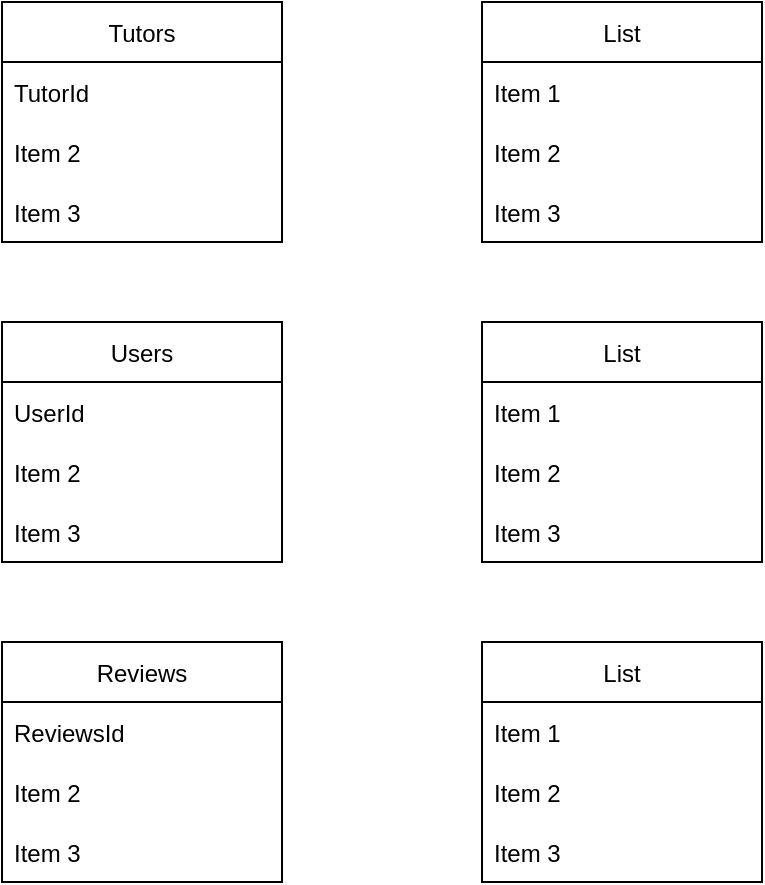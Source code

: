 <mxfile version="20.0.4" type="github">
  <diagram id="6_YGwdqM3VS4p5M6uRab" name="Page-1">
    <mxGraphModel dx="1422" dy="762" grid="1" gridSize="10" guides="1" tooltips="1" connect="1" arrows="1" fold="1" page="1" pageScale="1" pageWidth="850" pageHeight="1100" math="0" shadow="0">
      <root>
        <mxCell id="0" />
        <mxCell id="1" parent="0" />
        <mxCell id="nsvMFcYfqRVPoaCskRs0-2" value="Tutors" style="swimlane;fontStyle=0;childLayout=stackLayout;horizontal=1;startSize=30;horizontalStack=0;resizeParent=1;resizeParentMax=0;resizeLast=0;collapsible=1;marginBottom=0;" vertex="1" parent="1">
          <mxGeometry x="80" y="40" width="140" height="120" as="geometry" />
        </mxCell>
        <mxCell id="nsvMFcYfqRVPoaCskRs0-3" value="TutorId" style="text;strokeColor=none;fillColor=none;align=left;verticalAlign=middle;spacingLeft=4;spacingRight=4;overflow=hidden;points=[[0,0.5],[1,0.5]];portConstraint=eastwest;rotatable=0;" vertex="1" parent="nsvMFcYfqRVPoaCskRs0-2">
          <mxGeometry y="30" width="140" height="30" as="geometry" />
        </mxCell>
        <mxCell id="nsvMFcYfqRVPoaCskRs0-4" value="Item 2" style="text;strokeColor=none;fillColor=none;align=left;verticalAlign=middle;spacingLeft=4;spacingRight=4;overflow=hidden;points=[[0,0.5],[1,0.5]];portConstraint=eastwest;rotatable=0;" vertex="1" parent="nsvMFcYfqRVPoaCskRs0-2">
          <mxGeometry y="60" width="140" height="30" as="geometry" />
        </mxCell>
        <mxCell id="nsvMFcYfqRVPoaCskRs0-5" value="Item 3" style="text;strokeColor=none;fillColor=none;align=left;verticalAlign=middle;spacingLeft=4;spacingRight=4;overflow=hidden;points=[[0,0.5],[1,0.5]];portConstraint=eastwest;rotatable=0;" vertex="1" parent="nsvMFcYfqRVPoaCskRs0-2">
          <mxGeometry y="90" width="140" height="30" as="geometry" />
        </mxCell>
        <mxCell id="nsvMFcYfqRVPoaCskRs0-6" value="Users" style="swimlane;fontStyle=0;childLayout=stackLayout;horizontal=1;startSize=30;horizontalStack=0;resizeParent=1;resizeParentMax=0;resizeLast=0;collapsible=1;marginBottom=0;" vertex="1" parent="1">
          <mxGeometry x="80" y="200" width="140" height="120" as="geometry" />
        </mxCell>
        <mxCell id="nsvMFcYfqRVPoaCskRs0-7" value="UserId" style="text;strokeColor=none;fillColor=none;align=left;verticalAlign=middle;spacingLeft=4;spacingRight=4;overflow=hidden;points=[[0,0.5],[1,0.5]];portConstraint=eastwest;rotatable=0;" vertex="1" parent="nsvMFcYfqRVPoaCskRs0-6">
          <mxGeometry y="30" width="140" height="30" as="geometry" />
        </mxCell>
        <mxCell id="nsvMFcYfqRVPoaCskRs0-8" value="Item 2" style="text;strokeColor=none;fillColor=none;align=left;verticalAlign=middle;spacingLeft=4;spacingRight=4;overflow=hidden;points=[[0,0.5],[1,0.5]];portConstraint=eastwest;rotatable=0;" vertex="1" parent="nsvMFcYfqRVPoaCskRs0-6">
          <mxGeometry y="60" width="140" height="30" as="geometry" />
        </mxCell>
        <mxCell id="nsvMFcYfqRVPoaCskRs0-9" value="Item 3" style="text;strokeColor=none;fillColor=none;align=left;verticalAlign=middle;spacingLeft=4;spacingRight=4;overflow=hidden;points=[[0,0.5],[1,0.5]];portConstraint=eastwest;rotatable=0;" vertex="1" parent="nsvMFcYfqRVPoaCskRs0-6">
          <mxGeometry y="90" width="140" height="30" as="geometry" />
        </mxCell>
        <mxCell id="nsvMFcYfqRVPoaCskRs0-10" value="Reviews" style="swimlane;fontStyle=0;childLayout=stackLayout;horizontal=1;startSize=30;horizontalStack=0;resizeParent=1;resizeParentMax=0;resizeLast=0;collapsible=1;marginBottom=0;" vertex="1" parent="1">
          <mxGeometry x="80" y="360" width="140" height="120" as="geometry" />
        </mxCell>
        <mxCell id="nsvMFcYfqRVPoaCskRs0-11" value="ReviewsId" style="text;strokeColor=none;fillColor=none;align=left;verticalAlign=middle;spacingLeft=4;spacingRight=4;overflow=hidden;points=[[0,0.5],[1,0.5]];portConstraint=eastwest;rotatable=0;" vertex="1" parent="nsvMFcYfqRVPoaCskRs0-10">
          <mxGeometry y="30" width="140" height="30" as="geometry" />
        </mxCell>
        <mxCell id="nsvMFcYfqRVPoaCskRs0-12" value="Item 2" style="text;strokeColor=none;fillColor=none;align=left;verticalAlign=middle;spacingLeft=4;spacingRight=4;overflow=hidden;points=[[0,0.5],[1,0.5]];portConstraint=eastwest;rotatable=0;" vertex="1" parent="nsvMFcYfqRVPoaCskRs0-10">
          <mxGeometry y="60" width="140" height="30" as="geometry" />
        </mxCell>
        <mxCell id="nsvMFcYfqRVPoaCskRs0-13" value="Item 3" style="text;strokeColor=none;fillColor=none;align=left;verticalAlign=middle;spacingLeft=4;spacingRight=4;overflow=hidden;points=[[0,0.5],[1,0.5]];portConstraint=eastwest;rotatable=0;" vertex="1" parent="nsvMFcYfqRVPoaCskRs0-10">
          <mxGeometry y="90" width="140" height="30" as="geometry" />
        </mxCell>
        <mxCell id="nsvMFcYfqRVPoaCskRs0-14" value="List" style="swimlane;fontStyle=0;childLayout=stackLayout;horizontal=1;startSize=30;horizontalStack=0;resizeParent=1;resizeParentMax=0;resizeLast=0;collapsible=1;marginBottom=0;" vertex="1" parent="1">
          <mxGeometry x="320" y="40" width="140" height="120" as="geometry" />
        </mxCell>
        <mxCell id="nsvMFcYfqRVPoaCskRs0-15" value="Item 1" style="text;strokeColor=none;fillColor=none;align=left;verticalAlign=middle;spacingLeft=4;spacingRight=4;overflow=hidden;points=[[0,0.5],[1,0.5]];portConstraint=eastwest;rotatable=0;" vertex="1" parent="nsvMFcYfqRVPoaCskRs0-14">
          <mxGeometry y="30" width="140" height="30" as="geometry" />
        </mxCell>
        <mxCell id="nsvMFcYfqRVPoaCskRs0-16" value="Item 2" style="text;strokeColor=none;fillColor=none;align=left;verticalAlign=middle;spacingLeft=4;spacingRight=4;overflow=hidden;points=[[0,0.5],[1,0.5]];portConstraint=eastwest;rotatable=0;" vertex="1" parent="nsvMFcYfqRVPoaCskRs0-14">
          <mxGeometry y="60" width="140" height="30" as="geometry" />
        </mxCell>
        <mxCell id="nsvMFcYfqRVPoaCskRs0-17" value="Item 3" style="text;strokeColor=none;fillColor=none;align=left;verticalAlign=middle;spacingLeft=4;spacingRight=4;overflow=hidden;points=[[0,0.5],[1,0.5]];portConstraint=eastwest;rotatable=0;" vertex="1" parent="nsvMFcYfqRVPoaCskRs0-14">
          <mxGeometry y="90" width="140" height="30" as="geometry" />
        </mxCell>
        <mxCell id="nsvMFcYfqRVPoaCskRs0-18" value="List" style="swimlane;fontStyle=0;childLayout=stackLayout;horizontal=1;startSize=30;horizontalStack=0;resizeParent=1;resizeParentMax=0;resizeLast=0;collapsible=1;marginBottom=0;" vertex="1" parent="1">
          <mxGeometry x="320" y="200" width="140" height="120" as="geometry" />
        </mxCell>
        <mxCell id="nsvMFcYfqRVPoaCskRs0-19" value="Item 1" style="text;strokeColor=none;fillColor=none;align=left;verticalAlign=middle;spacingLeft=4;spacingRight=4;overflow=hidden;points=[[0,0.5],[1,0.5]];portConstraint=eastwest;rotatable=0;" vertex="1" parent="nsvMFcYfqRVPoaCskRs0-18">
          <mxGeometry y="30" width="140" height="30" as="geometry" />
        </mxCell>
        <mxCell id="nsvMFcYfqRVPoaCskRs0-20" value="Item 2" style="text;strokeColor=none;fillColor=none;align=left;verticalAlign=middle;spacingLeft=4;spacingRight=4;overflow=hidden;points=[[0,0.5],[1,0.5]];portConstraint=eastwest;rotatable=0;" vertex="1" parent="nsvMFcYfqRVPoaCskRs0-18">
          <mxGeometry y="60" width="140" height="30" as="geometry" />
        </mxCell>
        <mxCell id="nsvMFcYfqRVPoaCskRs0-21" value="Item 3" style="text;strokeColor=none;fillColor=none;align=left;verticalAlign=middle;spacingLeft=4;spacingRight=4;overflow=hidden;points=[[0,0.5],[1,0.5]];portConstraint=eastwest;rotatable=0;" vertex="1" parent="nsvMFcYfqRVPoaCskRs0-18">
          <mxGeometry y="90" width="140" height="30" as="geometry" />
        </mxCell>
        <mxCell id="nsvMFcYfqRVPoaCskRs0-22" value="List" style="swimlane;fontStyle=0;childLayout=stackLayout;horizontal=1;startSize=30;horizontalStack=0;resizeParent=1;resizeParentMax=0;resizeLast=0;collapsible=1;marginBottom=0;" vertex="1" parent="1">
          <mxGeometry x="320" y="360" width="140" height="120" as="geometry" />
        </mxCell>
        <mxCell id="nsvMFcYfqRVPoaCskRs0-23" value="Item 1" style="text;strokeColor=none;fillColor=none;align=left;verticalAlign=middle;spacingLeft=4;spacingRight=4;overflow=hidden;points=[[0,0.5],[1,0.5]];portConstraint=eastwest;rotatable=0;" vertex="1" parent="nsvMFcYfqRVPoaCskRs0-22">
          <mxGeometry y="30" width="140" height="30" as="geometry" />
        </mxCell>
        <mxCell id="nsvMFcYfqRVPoaCskRs0-24" value="Item 2" style="text;strokeColor=none;fillColor=none;align=left;verticalAlign=middle;spacingLeft=4;spacingRight=4;overflow=hidden;points=[[0,0.5],[1,0.5]];portConstraint=eastwest;rotatable=0;" vertex="1" parent="nsvMFcYfqRVPoaCskRs0-22">
          <mxGeometry y="60" width="140" height="30" as="geometry" />
        </mxCell>
        <mxCell id="nsvMFcYfqRVPoaCskRs0-25" value="Item 3" style="text;strokeColor=none;fillColor=none;align=left;verticalAlign=middle;spacingLeft=4;spacingRight=4;overflow=hidden;points=[[0,0.5],[1,0.5]];portConstraint=eastwest;rotatable=0;" vertex="1" parent="nsvMFcYfqRVPoaCskRs0-22">
          <mxGeometry y="90" width="140" height="30" as="geometry" />
        </mxCell>
      </root>
    </mxGraphModel>
  </diagram>
</mxfile>
